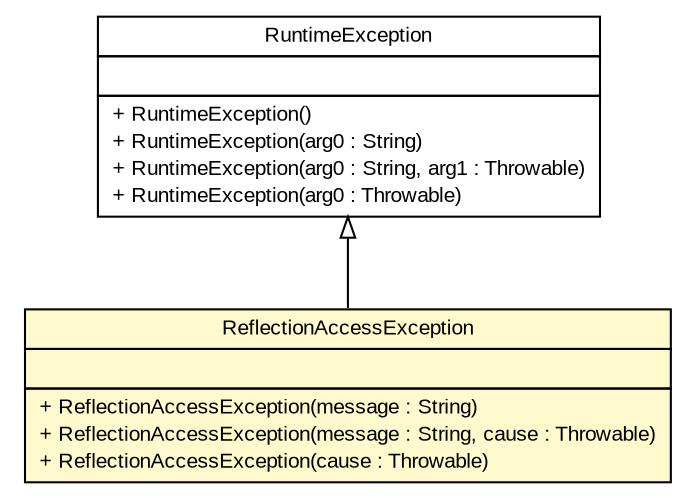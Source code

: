 #!/usr/local/bin/dot
#
# Class diagram 
# Generated by UMLGraph version R5_6 (http://www.umlgraph.org/)
#

digraph G {
	edge [fontname="arial",fontsize=10,labelfontname="arial",labelfontsize=10];
	node [fontname="arial",fontsize=10,shape=plaintext];
	nodesep=0.25;
	ranksep=0.5;
	// br.gov.to.sefaz.util.reflection.ReflectionAccessException
	c2154 [label=<<table title="br.gov.to.sefaz.util.reflection.ReflectionAccessException" border="0" cellborder="1" cellspacing="0" cellpadding="2" port="p" bgcolor="lemonChiffon" href="./ReflectionAccessException.html">
		<tr><td><table border="0" cellspacing="0" cellpadding="1">
<tr><td align="center" balign="center"> ReflectionAccessException </td></tr>
		</table></td></tr>
		<tr><td><table border="0" cellspacing="0" cellpadding="1">
<tr><td align="left" balign="left">  </td></tr>
		</table></td></tr>
		<tr><td><table border="0" cellspacing="0" cellpadding="1">
<tr><td align="left" balign="left"> + ReflectionAccessException(message : String) </td></tr>
<tr><td align="left" balign="left"> + ReflectionAccessException(message : String, cause : Throwable) </td></tr>
<tr><td align="left" balign="left"> + ReflectionAccessException(cause : Throwable) </td></tr>
		</table></td></tr>
		</table>>, URL="./ReflectionAccessException.html", fontname="arial", fontcolor="black", fontsize=10.0];
	//br.gov.to.sefaz.util.reflection.ReflectionAccessException extends java.lang.RuntimeException
	c2159:p -> c2154:p [dir=back,arrowtail=empty];
	// java.lang.RuntimeException
	c2159 [label=<<table title="java.lang.RuntimeException" border="0" cellborder="1" cellspacing="0" cellpadding="2" port="p" href="http://java.sun.com/j2se/1.4.2/docs/api/java/lang/RuntimeException.html">
		<tr><td><table border="0" cellspacing="0" cellpadding="1">
<tr><td align="center" balign="center"> RuntimeException </td></tr>
		</table></td></tr>
		<tr><td><table border="0" cellspacing="0" cellpadding="1">
<tr><td align="left" balign="left">  </td></tr>
		</table></td></tr>
		<tr><td><table border="0" cellspacing="0" cellpadding="1">
<tr><td align="left" balign="left"> + RuntimeException() </td></tr>
<tr><td align="left" balign="left"> + RuntimeException(arg0 : String) </td></tr>
<tr><td align="left" balign="left"> + RuntimeException(arg0 : String, arg1 : Throwable) </td></tr>
<tr><td align="left" balign="left"> + RuntimeException(arg0 : Throwable) </td></tr>
		</table></td></tr>
		</table>>, URL="http://java.sun.com/j2se/1.4.2/docs/api/java/lang/RuntimeException.html", fontname="arial", fontcolor="black", fontsize=10.0];
}

